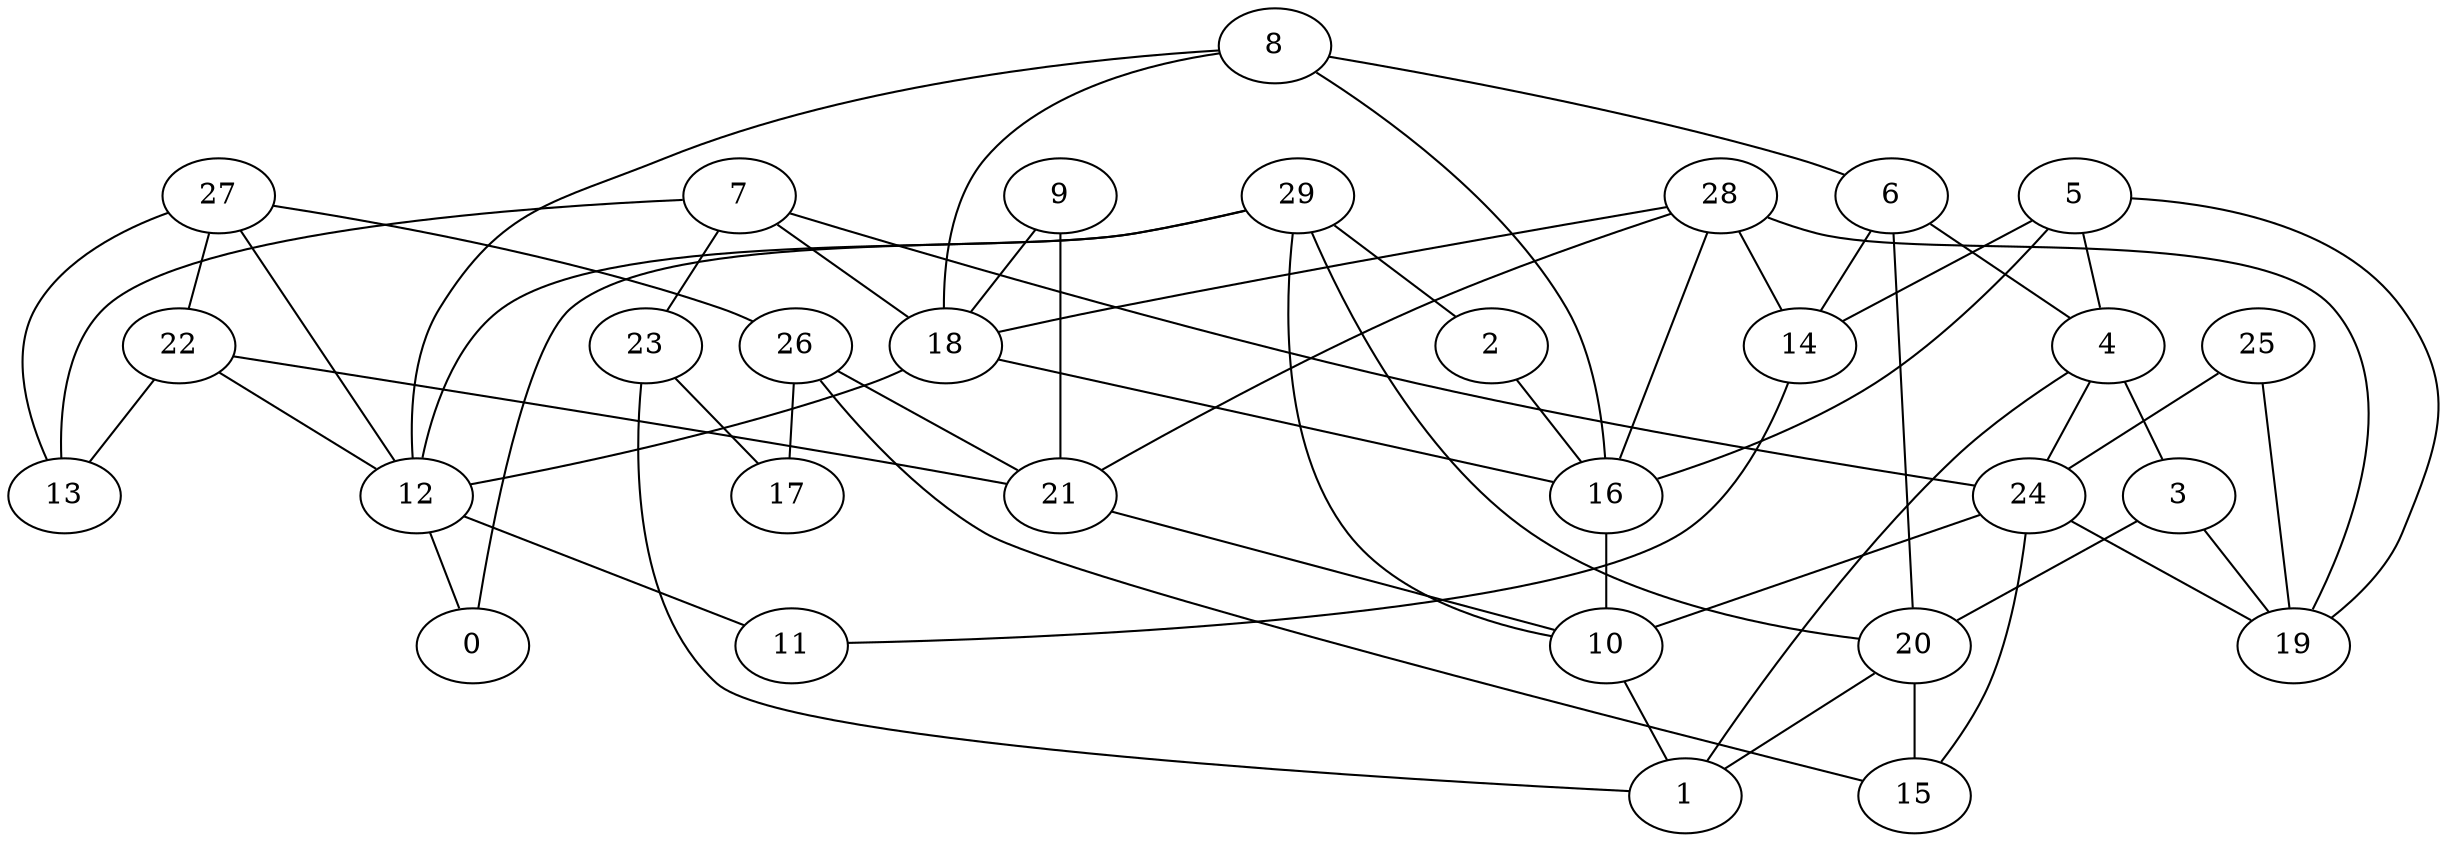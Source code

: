 digraph GG_graph {

subgraph G_graph {
edge [color = black]
"27" -> "22" [dir = none]
"14" -> "11" [dir = none]
"26" -> "15" [dir = none]
"26" -> "17" [dir = none]
"21" -> "10" [dir = none]
"23" -> "17" [dir = none]
"22" -> "12" [dir = none]
"9" -> "21" [dir = none]
"12" -> "0" [dir = none]
"7" -> "13" [dir = none]
"7" -> "24" [dir = none]
"7" -> "23" [dir = none]
"7" -> "18" [dir = none]
"28" -> "14" [dir = none]
"28" -> "18" [dir = none]
"28" -> "16" [dir = none]
"28" -> "19" [dir = none]
"16" -> "10" [dir = none]
"18" -> "12" [dir = none]
"3" -> "20" [dir = none]
"3" -> "19" [dir = none]
"6" -> "20" [dir = none]
"29" -> "20" [dir = none]
"5" -> "19" [dir = none]
"4" -> "1" [dir = none]
"4" -> "3" [dir = none]
"2" -> "16" [dir = none]
"25" -> "19" [dir = none]
"8" -> "12" [dir = none]
"8" -> "18" [dir = none]
"8" -> "6" [dir = none]
"9" -> "18" [dir = none]
"5" -> "14" [dir = none]
"12" -> "11" [dir = none]
"29" -> "10" [dir = none]
"24" -> "19" [dir = none]
"26" -> "21" [dir = none]
"20" -> "15" [dir = none]
"5" -> "4" [dir = none]
"23" -> "1" [dir = none]
"29" -> "2" [dir = none]
"8" -> "16" [dir = none]
"5" -> "16" [dir = none]
"25" -> "24" [dir = none]
"27" -> "12" [dir = none]
"4" -> "24" [dir = none]
"28" -> "21" [dir = none]
"18" -> "16" [dir = none]
"29" -> "12" [dir = none]
"6" -> "14" [dir = none]
"22" -> "21" [dir = none]
"22" -> "13" [dir = none]
"24" -> "15" [dir = none]
"29" -> "0" [dir = none]
"24" -> "10" [dir = none]
"20" -> "1" [dir = none]
"27" -> "26" [dir = none]
"6" -> "4" [dir = none]
"10" -> "1" [dir = none]
"27" -> "13" [dir = none]
}

}

